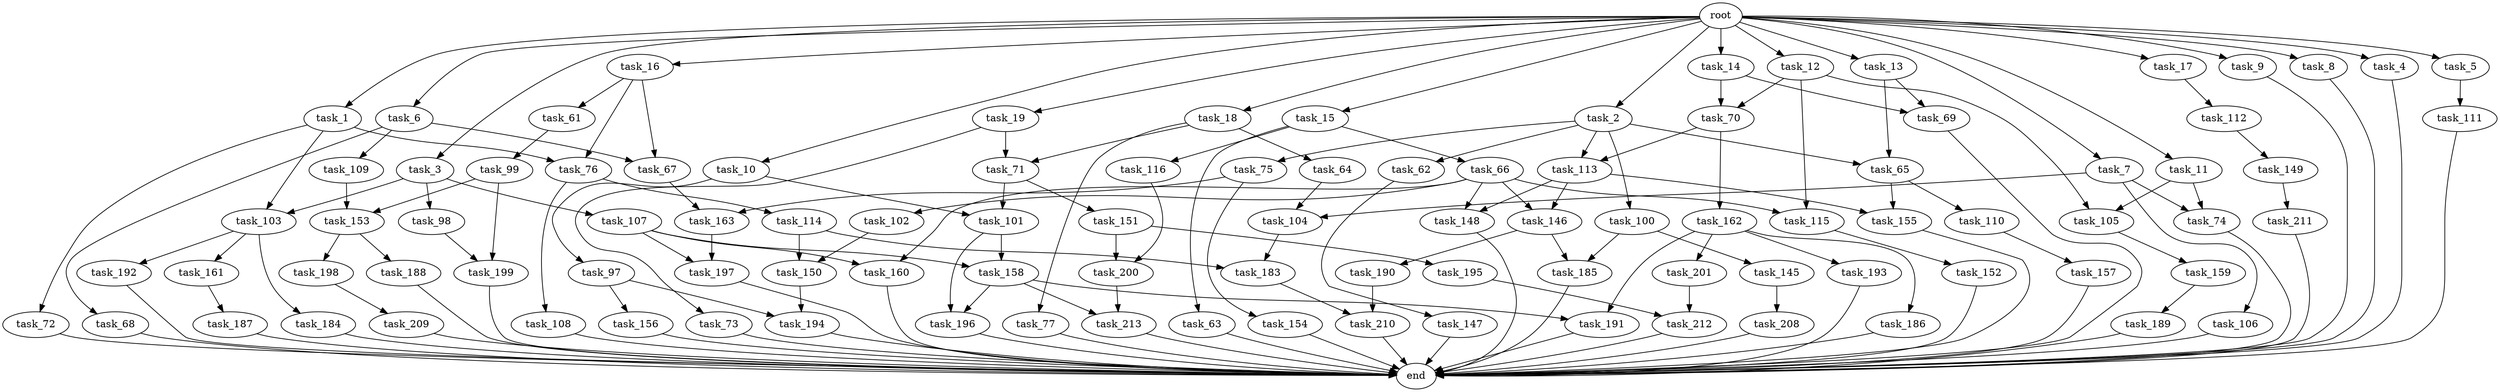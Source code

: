 digraph G {
  task_19 [size="10.240000"];
  task_104 [size="7645041786.880000"];
  task_101 [size="5239860101.120000"];
  task_108 [size="1374389534.720000"];
  task_97 [size="3092376453.120000"];
  task_190 [size="6957847019.520000"];
  task_191 [size="3521873182.720000"];
  task_15 [size="10.240000"];
  task_105 [size="7301444403.200000"];
  task_18 [size="10.240000"];
  task_195 [size="5497558138.880000"];
  task_154 [size="8589934592.000000"];
  task_73 [size="773094113.280000"];
  task_209 [size="773094113.280000"];
  task_210 [size="9706626088.960001"];
  task_16 [size="10.240000"];
  task_110 [size="5497558138.880000"];
  task_72 [size="6957847019.520000"];
  task_162 [size="8589934592.000000"];
  task_74 [size="12455405158.400000"];
  task_158 [size="11166914969.600000"];
  task_1 [size="10.240000"];
  task_185 [size="7301444403.200000"];
  task_160 [size="5583457484.800000"];
  task_11 [size="10.240000"];
  task_156 [size="343597383.680000"];
  task_100 [size="6957847019.520000"];
  task_62 [size="6957847019.520000"];
  task_107 [size="343597383.680000"];
  task_2 [size="10.240000"];
  task_10 [size="10.240000"];
  task_66 [size="3092376453.120000"];
  task_187 [size="8589934592.000000"];
  task_109 [size="343597383.680000"];
  task_211 [size="2147483648.000000"];
  task_184 [size="2147483648.000000"];
  task_17 [size="10.240000"];
  task_147 [size="5497558138.880000"];
  task_114 [size="1374389534.720000"];
  task_155 [size="6270652252.160000"];
  task_67 [size="8933531975.680000"];
  task_150 [size="13915694039.040001"];
  task_197 [size="4552665333.760000"];
  task_157 [size="2147483648.000000"];
  task_106 [size="5497558138.880000"];
  task_12 [size="10.240000"];
  task_77 [size="2147483648.000000"];
  task_146 [size="2147483648.000000"];
  task_194 [size="5841155522.560000"];
  task_159 [size="2147483648.000000"];
  task_70 [size="1717986918.400000"];
  task_149 [size="4209067950.080000"];
  end [size="0.000000"];
  task_9 [size="10.240000"];
  task_64 [size="2147483648.000000"];
  task_148 [size="2147483648.000000"];
  task_186 [size="1374389534.720000"];
  task_183 [size="12455405158.400000"];
  task_163 [size="10737418240.000000"];
  task_192 [size="2147483648.000000"];
  task_69 [size="9964324126.719999"];
  task_196 [size="9105330667.520000"];
  task_201 [size="1374389534.720000"];
  task_65 [size="15547781611.520000"];
  task_212 [size="11682311045.120001"];
  task_198 [size="6957847019.520000"];
  task_13 [size="10.240000"];
  task_193 [size="1374389534.720000"];
  task_152 [size="3092376453.120000"];
  task_3 [size="10.240000"];
  task_98 [size="343597383.680000"];
  task_5 [size="10.240000"];
  task_189 [size="6957847019.520000"];
  task_76 [size="15547781611.520000"];
  task_115 [size="1717986918.400000"];
  task_8 [size="10.240000"];
  task_99 [size="773094113.280000"];
  task_188 [size="6957847019.520000"];
  task_14 [size="10.240000"];
  task_116 [size="3092376453.120000"];
  task_4 [size="10.240000"];
  task_161 [size="2147483648.000000"];
  task_200 [size="10995116277.760000"];
  task_113 [size="15547781611.520000"];
  task_112 [size="4209067950.080000"];
  task_199 [size="9105330667.520000"];
  task_153 [size="4294967296.000000"];
  root [size="0.000000"];
  task_102 [size="1374389534.720000"];
  task_145 [size="343597383.680000"];
  task_6 [size="10.240000"];
  task_103 [size="7301444403.200000"];
  task_208 [size="1374389534.720000"];
  task_68 [size="343597383.680000"];
  task_61 [size="8589934592.000000"];
  task_213 [size="3521873182.720000"];
  task_111 [size="4209067950.080000"];
  task_151 [size="2147483648.000000"];
  task_63 [size="3092376453.120000"];
  task_7 [size="10.240000"];
  task_71 [size="2920577761.280000"];
  task_75 [size="6957847019.520000"];

  task_19 -> task_73 [size="75497472.000000"];
  task_19 -> task_71 [size="75497472.000000"];
  task_104 -> task_183 [size="536870912.000000"];
  task_101 -> task_196 [size="679477248.000000"];
  task_101 -> task_158 [size="679477248.000000"];
  task_108 -> end [size="1.000000"];
  task_97 -> task_156 [size="33554432.000000"];
  task_97 -> task_194 [size="33554432.000000"];
  task_190 -> task_210 [size="411041792.000000"];
  task_191 -> end [size="1.000000"];
  task_15 -> task_116 [size="301989888.000000"];
  task_15 -> task_63 [size="301989888.000000"];
  task_15 -> task_66 [size="301989888.000000"];
  task_105 -> task_159 [size="209715200.000000"];
  task_18 -> task_71 [size="209715200.000000"];
  task_18 -> task_77 [size="209715200.000000"];
  task_18 -> task_64 [size="209715200.000000"];
  task_195 -> task_212 [size="301989888.000000"];
  task_154 -> end [size="1.000000"];
  task_73 -> end [size="1.000000"];
  task_209 -> end [size="1.000000"];
  task_210 -> end [size="1.000000"];
  task_16 -> task_61 [size="838860800.000000"];
  task_16 -> task_67 [size="838860800.000000"];
  task_16 -> task_76 [size="838860800.000000"];
  task_110 -> task_157 [size="209715200.000000"];
  task_72 -> end [size="1.000000"];
  task_162 -> task_193 [size="134217728.000000"];
  task_162 -> task_186 [size="134217728.000000"];
  task_162 -> task_191 [size="134217728.000000"];
  task_162 -> task_201 [size="134217728.000000"];
  task_74 -> end [size="1.000000"];
  task_158 -> task_213 [size="209715200.000000"];
  task_158 -> task_196 [size="209715200.000000"];
  task_158 -> task_191 [size="209715200.000000"];
  task_1 -> task_72 [size="679477248.000000"];
  task_1 -> task_76 [size="679477248.000000"];
  task_1 -> task_103 [size="679477248.000000"];
  task_185 -> end [size="1.000000"];
  task_160 -> end [size="1.000000"];
  task_11 -> task_105 [size="679477248.000000"];
  task_11 -> task_74 [size="679477248.000000"];
  task_156 -> end [size="1.000000"];
  task_100 -> task_145 [size="33554432.000000"];
  task_100 -> task_185 [size="33554432.000000"];
  task_62 -> task_147 [size="536870912.000000"];
  task_107 -> task_197 [size="411041792.000000"];
  task_107 -> task_160 [size="411041792.000000"];
  task_107 -> task_158 [size="411041792.000000"];
  task_2 -> task_62 [size="679477248.000000"];
  task_2 -> task_65 [size="679477248.000000"];
  task_2 -> task_75 [size="679477248.000000"];
  task_2 -> task_113 [size="679477248.000000"];
  task_2 -> task_100 [size="679477248.000000"];
  task_10 -> task_101 [size="301989888.000000"];
  task_10 -> task_97 [size="301989888.000000"];
  task_66 -> task_146 [size="134217728.000000"];
  task_66 -> task_148 [size="134217728.000000"];
  task_66 -> task_102 [size="134217728.000000"];
  task_66 -> task_115 [size="134217728.000000"];
  task_66 -> task_160 [size="134217728.000000"];
  task_187 -> end [size="1.000000"];
  task_109 -> task_153 [size="209715200.000000"];
  task_211 -> end [size="1.000000"];
  task_184 -> end [size="1.000000"];
  task_17 -> task_112 [size="411041792.000000"];
  task_147 -> end [size="1.000000"];
  task_114 -> task_183 [size="679477248.000000"];
  task_114 -> task_150 [size="679477248.000000"];
  task_155 -> end [size="1.000000"];
  task_67 -> task_163 [size="209715200.000000"];
  task_150 -> task_194 [size="536870912.000000"];
  task_197 -> end [size="1.000000"];
  task_157 -> end [size="1.000000"];
  task_106 -> end [size="1.000000"];
  task_12 -> task_105 [size="33554432.000000"];
  task_12 -> task_70 [size="33554432.000000"];
  task_12 -> task_115 [size="33554432.000000"];
  task_77 -> end [size="1.000000"];
  task_146 -> task_190 [size="679477248.000000"];
  task_146 -> task_185 [size="679477248.000000"];
  task_194 -> end [size="1.000000"];
  task_159 -> task_189 [size="679477248.000000"];
  task_70 -> task_162 [size="838860800.000000"];
  task_70 -> task_113 [size="838860800.000000"];
  task_149 -> task_211 [size="209715200.000000"];
  task_9 -> end [size="1.000000"];
  task_64 -> task_104 [size="209715200.000000"];
  task_148 -> end [size="1.000000"];
  task_186 -> end [size="1.000000"];
  task_183 -> task_210 [size="536870912.000000"];
  task_163 -> task_197 [size="33554432.000000"];
  task_192 -> end [size="1.000000"];
  task_69 -> end [size="1.000000"];
  task_196 -> end [size="1.000000"];
  task_201 -> task_212 [size="838860800.000000"];
  task_65 -> task_155 [size="536870912.000000"];
  task_65 -> task_110 [size="536870912.000000"];
  task_212 -> end [size="1.000000"];
  task_198 -> task_209 [size="75497472.000000"];
  task_13 -> task_69 [size="838860800.000000"];
  task_13 -> task_65 [size="838860800.000000"];
  task_193 -> end [size="1.000000"];
  task_152 -> end [size="1.000000"];
  task_3 -> task_103 [size="33554432.000000"];
  task_3 -> task_98 [size="33554432.000000"];
  task_3 -> task_107 [size="33554432.000000"];
  task_98 -> task_199 [size="679477248.000000"];
  task_5 -> task_111 [size="411041792.000000"];
  task_189 -> end [size="1.000000"];
  task_76 -> task_108 [size="134217728.000000"];
  task_76 -> task_114 [size="134217728.000000"];
  task_115 -> task_152 [size="301989888.000000"];
  task_8 -> end [size="1.000000"];
  task_99 -> task_153 [size="209715200.000000"];
  task_99 -> task_199 [size="209715200.000000"];
  task_188 -> end [size="1.000000"];
  task_14 -> task_69 [size="134217728.000000"];
  task_14 -> task_70 [size="134217728.000000"];
  task_116 -> task_200 [size="536870912.000000"];
  task_4 -> end [size="1.000000"];
  task_161 -> task_187 [size="838860800.000000"];
  task_200 -> task_213 [size="134217728.000000"];
  task_113 -> task_146 [size="75497472.000000"];
  task_113 -> task_148 [size="75497472.000000"];
  task_113 -> task_155 [size="75497472.000000"];
  task_112 -> task_149 [size="411041792.000000"];
  task_199 -> end [size="1.000000"];
  task_153 -> task_198 [size="679477248.000000"];
  task_153 -> task_188 [size="679477248.000000"];
  root -> task_8 [size="1.000000"];
  root -> task_19 [size="1.000000"];
  root -> task_16 [size="1.000000"];
  root -> task_14 [size="1.000000"];
  root -> task_6 [size="1.000000"];
  root -> task_4 [size="1.000000"];
  root -> task_5 [size="1.000000"];
  root -> task_1 [size="1.000000"];
  root -> task_10 [size="1.000000"];
  root -> task_13 [size="1.000000"];
  root -> task_15 [size="1.000000"];
  root -> task_9 [size="1.000000"];
  root -> task_3 [size="1.000000"];
  root -> task_12 [size="1.000000"];
  root -> task_11 [size="1.000000"];
  root -> task_2 [size="1.000000"];
  root -> task_18 [size="1.000000"];
  root -> task_7 [size="1.000000"];
  root -> task_17 [size="1.000000"];
  task_102 -> task_150 [size="679477248.000000"];
  task_145 -> task_208 [size="134217728.000000"];
  task_6 -> task_68 [size="33554432.000000"];
  task_6 -> task_67 [size="33554432.000000"];
  task_6 -> task_109 [size="33554432.000000"];
  task_103 -> task_161 [size="209715200.000000"];
  task_103 -> task_184 [size="209715200.000000"];
  task_103 -> task_192 [size="209715200.000000"];
  task_208 -> end [size="1.000000"];
  task_68 -> end [size="1.000000"];
  task_61 -> task_99 [size="75497472.000000"];
  task_213 -> end [size="1.000000"];
  task_111 -> end [size="1.000000"];
  task_151 -> task_200 [size="536870912.000000"];
  task_151 -> task_195 [size="536870912.000000"];
  task_63 -> end [size="1.000000"];
  task_7 -> task_106 [size="536870912.000000"];
  task_7 -> task_104 [size="536870912.000000"];
  task_7 -> task_74 [size="536870912.000000"];
  task_71 -> task_101 [size="209715200.000000"];
  task_71 -> task_151 [size="209715200.000000"];
  task_75 -> task_154 [size="838860800.000000"];
  task_75 -> task_163 [size="838860800.000000"];
}
